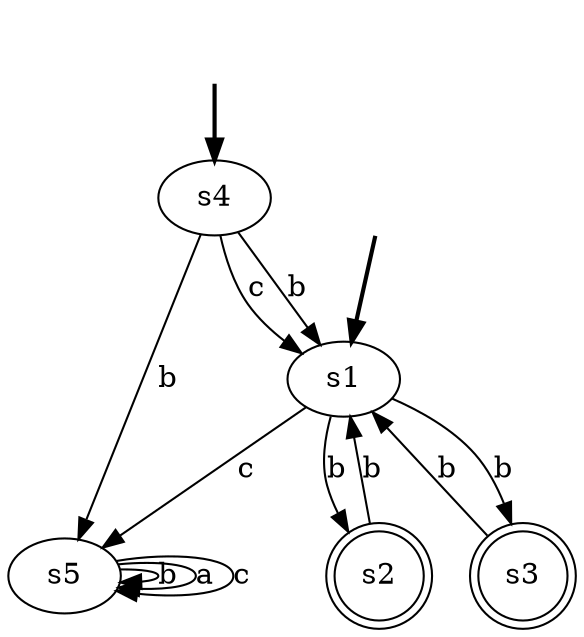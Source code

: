 digraph {
	fake0 [style=invisible]
	fake1 [style=invisible]
	s1 [root=true]
	s3 [shape=doublecircle]
	s2 [shape=doublecircle]
	s5
	s4 [root=true]
	fake1 -> s1 [style=bold]
	fake0 -> s4 [style=bold]
	s2 -> s1 [label=b]
	s1 -> s3 [label=b]
	s1 -> s2 [label=b]
	s1 -> s5 [label=c]
	s3 -> s1 [label=b]
	s4 -> s1 [label=b]
	s4 -> s5 [label=b]
	s4 -> s1 [label=c]
	s5 -> s5 [label=b]
	s5 -> s5 [label=a]
	s5 -> s5 [label=c]
}
